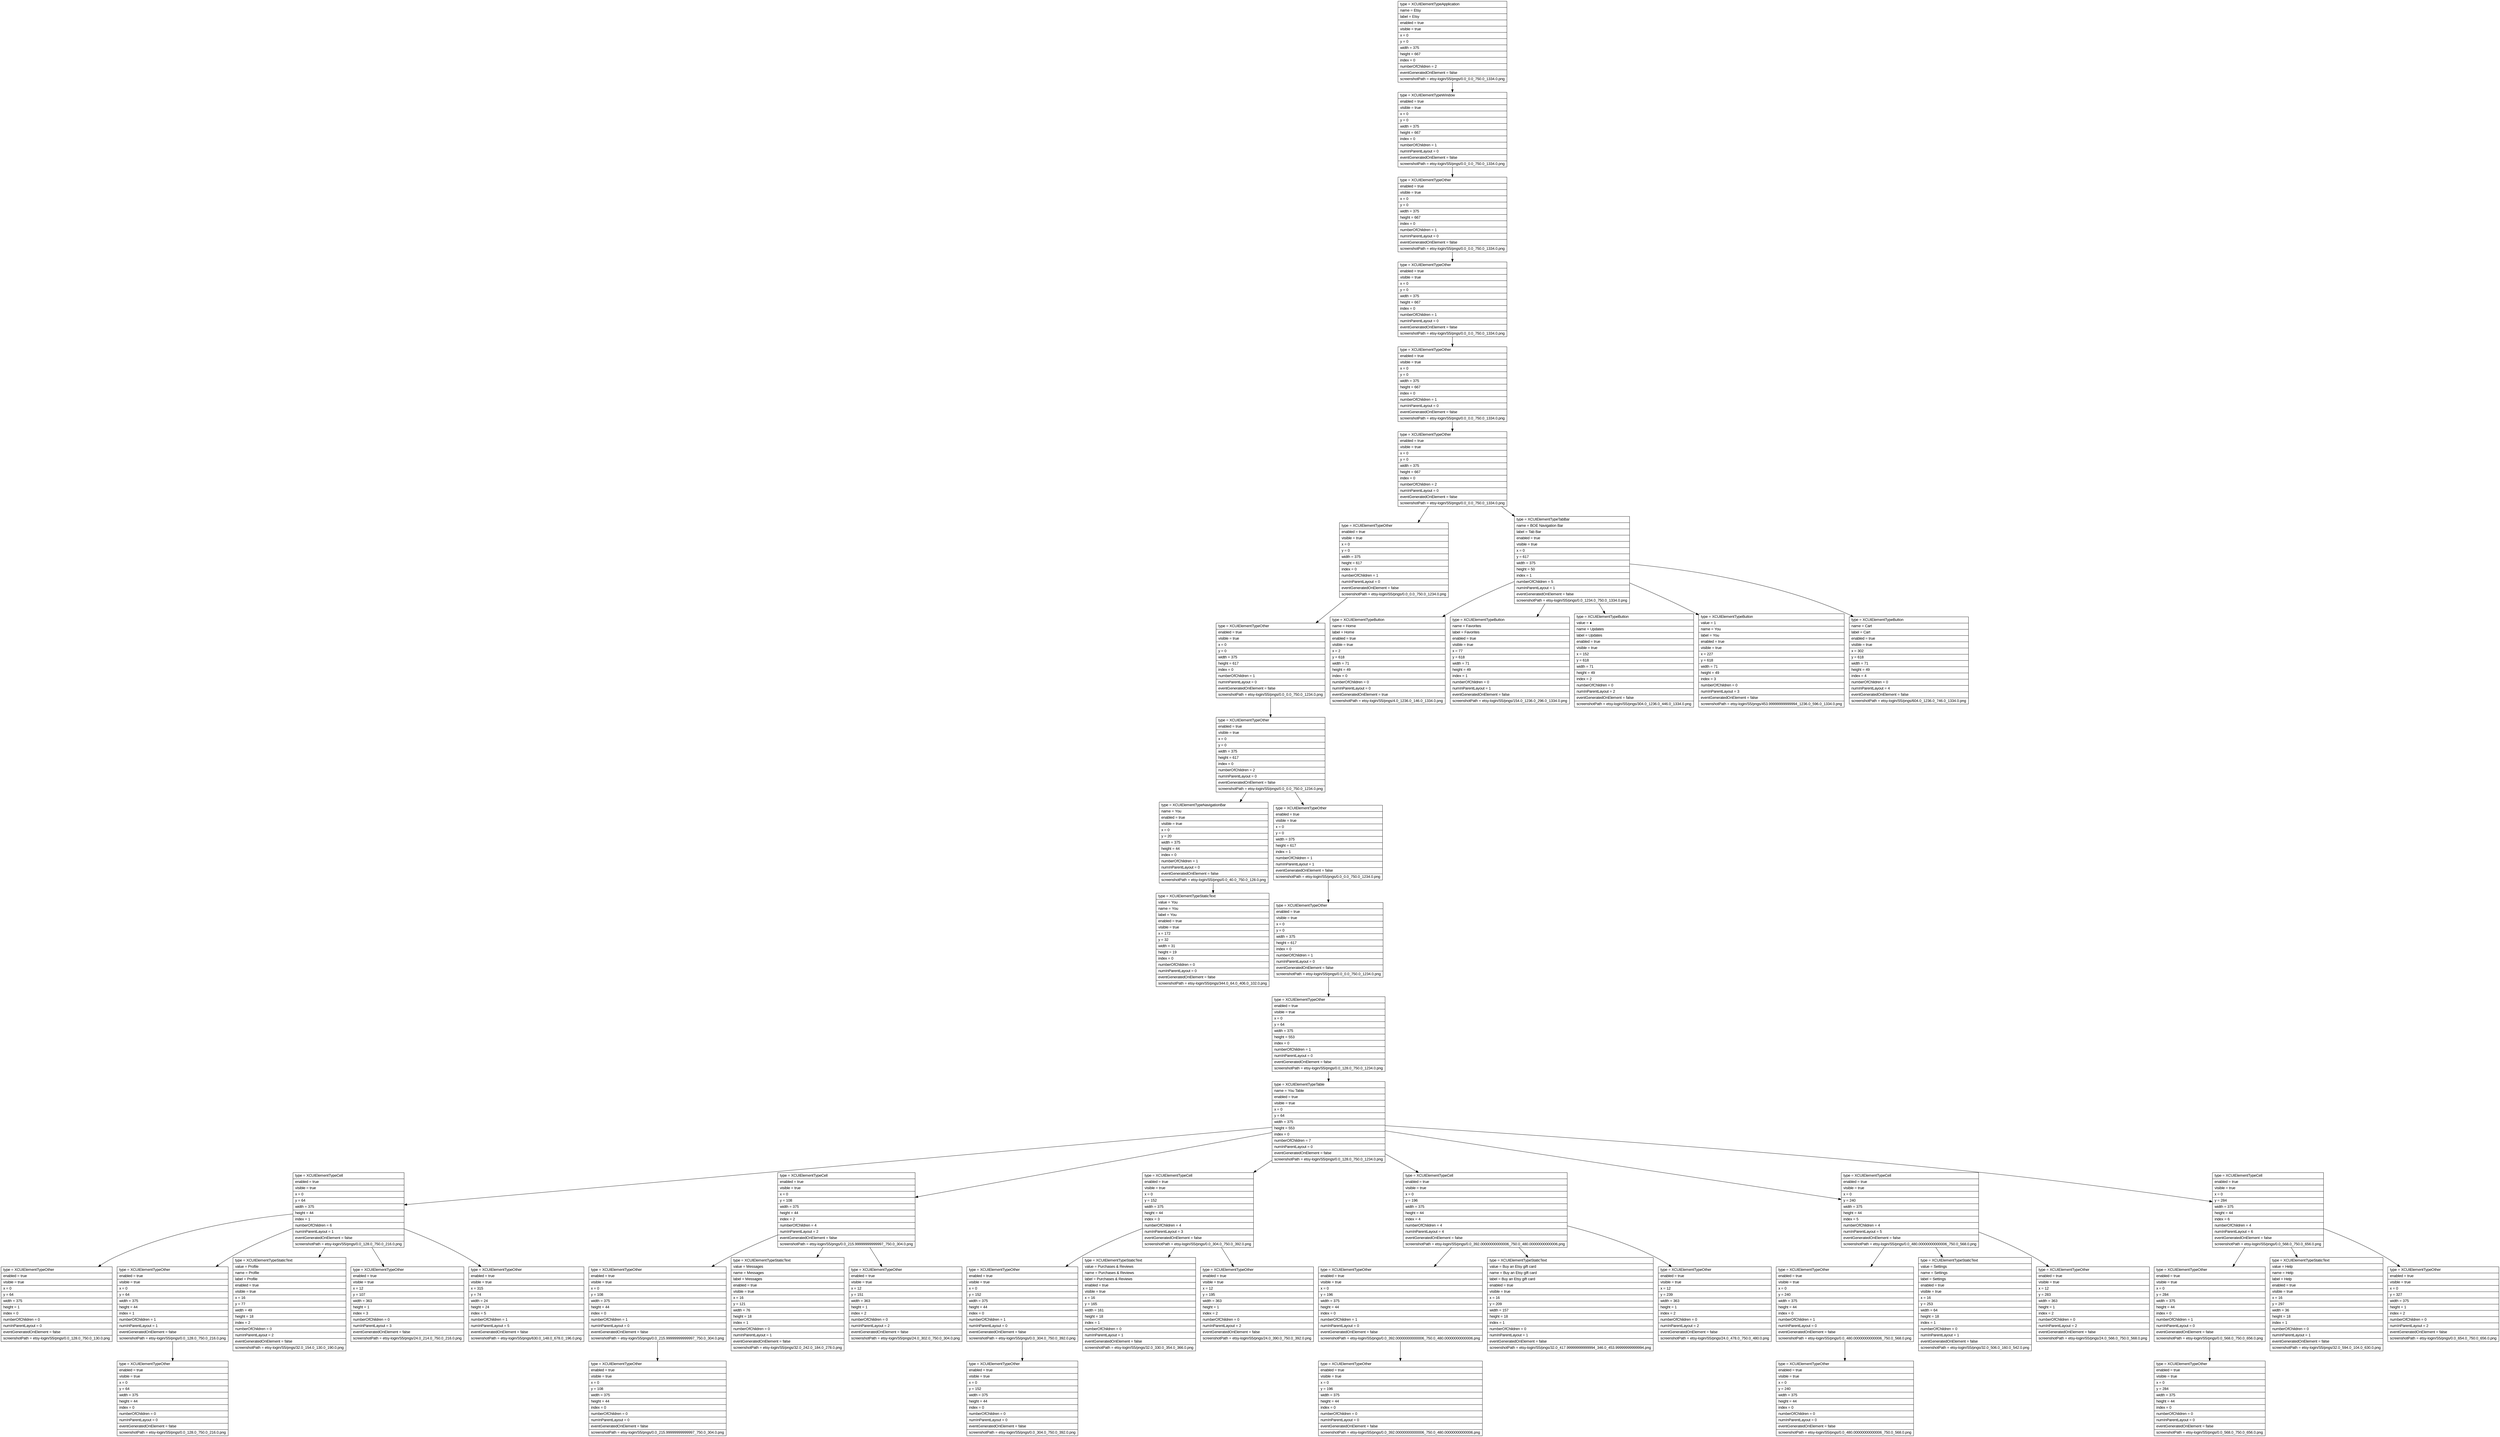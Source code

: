 digraph Layout {

	node [shape=record fontname=Arial];

	0	[label="{type = XCUIElementTypeApplication\l|name = Etsy\l|label = Etsy\l|enabled = true\l|visible = true\l|x = 0\l|y = 0\l|width = 375\l|height = 667\l|index = 0\l|numberOfChildren = 2\l|eventGeneratedOnElement = false \l|screenshotPath = etsy-login/S5/pngs/0.0_0.0_750.0_1334.0.png\l}"]
	1	[label="{type = XCUIElementTypeWindow\l|enabled = true\l|visible = true\l|x = 0\l|y = 0\l|width = 375\l|height = 667\l|index = 0\l|numberOfChildren = 1\l|numInParentLayout = 0\l|eventGeneratedOnElement = false \l|screenshotPath = etsy-login/S5/pngs/0.0_0.0_750.0_1334.0.png\l}"]
	2	[label="{type = XCUIElementTypeOther\l|enabled = true\l|visible = true\l|x = 0\l|y = 0\l|width = 375\l|height = 667\l|index = 0\l|numberOfChildren = 1\l|numInParentLayout = 0\l|eventGeneratedOnElement = false \l|screenshotPath = etsy-login/S5/pngs/0.0_0.0_750.0_1334.0.png\l}"]
	3	[label="{type = XCUIElementTypeOther\l|enabled = true\l|visible = true\l|x = 0\l|y = 0\l|width = 375\l|height = 667\l|index = 0\l|numberOfChildren = 1\l|numInParentLayout = 0\l|eventGeneratedOnElement = false \l|screenshotPath = etsy-login/S5/pngs/0.0_0.0_750.0_1334.0.png\l}"]
	4	[label="{type = XCUIElementTypeOther\l|enabled = true\l|visible = true\l|x = 0\l|y = 0\l|width = 375\l|height = 667\l|index = 0\l|numberOfChildren = 1\l|numInParentLayout = 0\l|eventGeneratedOnElement = false \l|screenshotPath = etsy-login/S5/pngs/0.0_0.0_750.0_1334.0.png\l}"]
	5	[label="{type = XCUIElementTypeOther\l|enabled = true\l|visible = true\l|x = 0\l|y = 0\l|width = 375\l|height = 667\l|index = 0\l|numberOfChildren = 2\l|numInParentLayout = 0\l|eventGeneratedOnElement = false \l|screenshotPath = etsy-login/S5/pngs/0.0_0.0_750.0_1334.0.png\l}"]
	6	[label="{type = XCUIElementTypeOther\l|enabled = true\l|visible = true\l|x = 0\l|y = 0\l|width = 375\l|height = 617\l|index = 0\l|numberOfChildren = 1\l|numInParentLayout = 0\l|eventGeneratedOnElement = false \l|screenshotPath = etsy-login/S5/pngs/0.0_0.0_750.0_1234.0.png\l}"]
	7	[label="{type = XCUIElementTypeTabBar\l|name = BOE Navigation Bar\l|label = Tab Bar\l|enabled = true\l|visible = true\l|x = 0\l|y = 617\l|width = 375\l|height = 50\l|index = 1\l|numberOfChildren = 5\l|numInParentLayout = 1\l|eventGeneratedOnElement = false \l|screenshotPath = etsy-login/S5/pngs/0.0_1234.0_750.0_1334.0.png\l}"]
	8	[label="{type = XCUIElementTypeOther\l|enabled = true\l|visible = true\l|x = 0\l|y = 0\l|width = 375\l|height = 617\l|index = 0\l|numberOfChildren = 1\l|numInParentLayout = 0\l|eventGeneratedOnElement = false \l|screenshotPath = etsy-login/S5/pngs/0.0_0.0_750.0_1234.0.png\l}"]
	9	[label="{type = XCUIElementTypeButton\l|name = Home\l|label = Home\l|enabled = true\l|visible = true\l|x = 2\l|y = 618\l|width = 71\l|height = 49\l|index = 0\l|numberOfChildren = 0\l|numInParentLayout = 0\l|eventGeneratedOnElement = true \l|screenshotPath = etsy-login/S5/pngs/4.0_1236.0_146.0_1334.0.png\l}"]
	10	[label="{type = XCUIElementTypeButton\l|name = Favorites\l|label = Favorites\l|enabled = true\l|visible = true\l|x = 77\l|y = 618\l|width = 71\l|height = 49\l|index = 1\l|numberOfChildren = 0\l|numInParentLayout = 1\l|eventGeneratedOnElement = false \l|screenshotPath = etsy-login/S5/pngs/154.0_1236.0_296.0_1334.0.png\l}"]
	11	[label="{type = XCUIElementTypeButton\l|value = ●\l|name = Updates\l|label = Updates\l|enabled = true\l|visible = true\l|x = 152\l|y = 618\l|width = 71\l|height = 49\l|index = 2\l|numberOfChildren = 0\l|numInParentLayout = 2\l|eventGeneratedOnElement = false \l|screenshotPath = etsy-login/S5/pngs/304.0_1236.0_446.0_1334.0.png\l}"]
	12	[label="{type = XCUIElementTypeButton\l|value = 1\l|name = You\l|label = You\l|enabled = true\l|visible = true\l|x = 227\l|y = 618\l|width = 71\l|height = 49\l|index = 3\l|numberOfChildren = 0\l|numInParentLayout = 3\l|eventGeneratedOnElement = false \l|screenshotPath = etsy-login/S5/pngs/453.99999999999994_1236.0_596.0_1334.0.png\l}"]
	13	[label="{type = XCUIElementTypeButton\l|name = Cart\l|label = Cart\l|enabled = true\l|visible = true\l|x = 302\l|y = 618\l|width = 71\l|height = 49\l|index = 4\l|numberOfChildren = 0\l|numInParentLayout = 4\l|eventGeneratedOnElement = false \l|screenshotPath = etsy-login/S5/pngs/604.0_1236.0_746.0_1334.0.png\l}"]
	14	[label="{type = XCUIElementTypeOther\l|enabled = true\l|visible = true\l|x = 0\l|y = 0\l|width = 375\l|height = 617\l|index = 0\l|numberOfChildren = 2\l|numInParentLayout = 0\l|eventGeneratedOnElement = false \l|screenshotPath = etsy-login/S5/pngs/0.0_0.0_750.0_1234.0.png\l}"]
	15	[label="{type = XCUIElementTypeNavigationBar\l|name = You\l|enabled = true\l|visible = true\l|x = 0\l|y = 20\l|width = 375\l|height = 44\l|index = 0\l|numberOfChildren = 1\l|numInParentLayout = 0\l|eventGeneratedOnElement = false \l|screenshotPath = etsy-login/S5/pngs/0.0_40.0_750.0_128.0.png\l}"]
	16	[label="{type = XCUIElementTypeOther\l|enabled = true\l|visible = true\l|x = 0\l|y = 0\l|width = 375\l|height = 617\l|index = 1\l|numberOfChildren = 1\l|numInParentLayout = 1\l|eventGeneratedOnElement = false \l|screenshotPath = etsy-login/S5/pngs/0.0_0.0_750.0_1234.0.png\l}"]
	17	[label="{type = XCUIElementTypeStaticText\l|value = You\l|name = You\l|label = You\l|enabled = true\l|visible = true\l|x = 172\l|y = 32\l|width = 31\l|height = 19\l|index = 0\l|numberOfChildren = 0\l|numInParentLayout = 0\l|eventGeneratedOnElement = false \l|screenshotPath = etsy-login/S5/pngs/344.0_64.0_406.0_102.0.png\l}"]
	18	[label="{type = XCUIElementTypeOther\l|enabled = true\l|visible = true\l|x = 0\l|y = 0\l|width = 375\l|height = 617\l|index = 0\l|numberOfChildren = 1\l|numInParentLayout = 0\l|eventGeneratedOnElement = false \l|screenshotPath = etsy-login/S5/pngs/0.0_0.0_750.0_1234.0.png\l}"]
	19	[label="{type = XCUIElementTypeOther\l|enabled = true\l|visible = true\l|x = 0\l|y = 64\l|width = 375\l|height = 553\l|index = 0\l|numberOfChildren = 1\l|numInParentLayout = 0\l|eventGeneratedOnElement = false \l|screenshotPath = etsy-login/S5/pngs/0.0_128.0_750.0_1234.0.png\l}"]
	20	[label="{type = XCUIElementTypeTable\l|name = You Table\l|enabled = true\l|visible = true\l|x = 0\l|y = 64\l|width = 375\l|height = 553\l|index = 0\l|numberOfChildren = 7\l|numInParentLayout = 0\l|eventGeneratedOnElement = false \l|screenshotPath = etsy-login/S5/pngs/0.0_128.0_750.0_1234.0.png\l}"]
	21	[label="{type = XCUIElementTypeCell\l|enabled = true\l|visible = true\l|x = 0\l|y = 64\l|width = 375\l|height = 44\l|index = 1\l|numberOfChildren = 6\l|numInParentLayout = 1\l|eventGeneratedOnElement = false \l|screenshotPath = etsy-login/S5/pngs/0.0_128.0_750.0_216.0.png\l}"]
	22	[label="{type = XCUIElementTypeCell\l|enabled = true\l|visible = true\l|x = 0\l|y = 108\l|width = 375\l|height = 44\l|index = 2\l|numberOfChildren = 4\l|numInParentLayout = 2\l|eventGeneratedOnElement = false \l|screenshotPath = etsy-login/S5/pngs/0.0_215.99999999999997_750.0_304.0.png\l}"]
	23	[label="{type = XCUIElementTypeCell\l|enabled = true\l|visible = true\l|x = 0\l|y = 152\l|width = 375\l|height = 44\l|index = 3\l|numberOfChildren = 4\l|numInParentLayout = 3\l|eventGeneratedOnElement = false \l|screenshotPath = etsy-login/S5/pngs/0.0_304.0_750.0_392.0.png\l}"]
	24	[label="{type = XCUIElementTypeCell\l|enabled = true\l|visible = true\l|x = 0\l|y = 196\l|width = 375\l|height = 44\l|index = 4\l|numberOfChildren = 4\l|numInParentLayout = 4\l|eventGeneratedOnElement = false \l|screenshotPath = etsy-login/S5/pngs/0.0_392.00000000000006_750.0_480.00000000000006.png\l}"]
	25	[label="{type = XCUIElementTypeCell\l|enabled = true\l|visible = true\l|x = 0\l|y = 240\l|width = 375\l|height = 44\l|index = 5\l|numberOfChildren = 4\l|numInParentLayout = 5\l|eventGeneratedOnElement = false \l|screenshotPath = etsy-login/S5/pngs/0.0_480.00000000000006_750.0_568.0.png\l}"]
	26	[label="{type = XCUIElementTypeCell\l|enabled = true\l|visible = true\l|x = 0\l|y = 284\l|width = 375\l|height = 44\l|index = 6\l|numberOfChildren = 4\l|numInParentLayout = 6\l|eventGeneratedOnElement = false \l|screenshotPath = etsy-login/S5/pngs/0.0_568.0_750.0_656.0.png\l}"]
	27	[label="{type = XCUIElementTypeOther\l|enabled = true\l|visible = true\l|x = 0\l|y = 64\l|width = 375\l|height = 1\l|index = 0\l|numberOfChildren = 0\l|numInParentLayout = 0\l|eventGeneratedOnElement = false \l|screenshotPath = etsy-login/S5/pngs/0.0_128.0_750.0_130.0.png\l}"]
	28	[label="{type = XCUIElementTypeOther\l|enabled = true\l|visible = true\l|x = 0\l|y = 64\l|width = 375\l|height = 44\l|index = 1\l|numberOfChildren = 1\l|numInParentLayout = 1\l|eventGeneratedOnElement = false \l|screenshotPath = etsy-login/S5/pngs/0.0_128.0_750.0_216.0.png\l}"]
	29	[label="{type = XCUIElementTypeStaticText\l|value = Profile\l|name = Profile\l|label = Profile\l|enabled = true\l|visible = true\l|x = 16\l|y = 77\l|width = 49\l|height = 18\l|index = 2\l|numberOfChildren = 0\l|numInParentLayout = 2\l|eventGeneratedOnElement = false \l|screenshotPath = etsy-login/S5/pngs/32.0_154.0_130.0_190.0.png\l}"]
	30	[label="{type = XCUIElementTypeOther\l|enabled = true\l|visible = true\l|x = 12\l|y = 107\l|width = 363\l|height = 1\l|index = 3\l|numberOfChildren = 0\l|numInParentLayout = 3\l|eventGeneratedOnElement = false \l|screenshotPath = etsy-login/S5/pngs/24.0_214.0_750.0_216.0.png\l}"]
	31	[label="{type = XCUIElementTypeOther\l|enabled = true\l|visible = true\l|x = 315\l|y = 74\l|width = 24\l|height = 24\l|index = 5\l|numberOfChildren = 1\l|numInParentLayout = 5\l|eventGeneratedOnElement = false \l|screenshotPath = etsy-login/S5/pngs/630.0_148.0_678.0_196.0.png\l}"]
	32	[label="{type = XCUIElementTypeOther\l|enabled = true\l|visible = true\l|x = 0\l|y = 108\l|width = 375\l|height = 44\l|index = 0\l|numberOfChildren = 1\l|numInParentLayout = 0\l|eventGeneratedOnElement = false \l|screenshotPath = etsy-login/S5/pngs/0.0_215.99999999999997_750.0_304.0.png\l}"]
	33	[label="{type = XCUIElementTypeStaticText\l|value = Messages\l|name = Messages\l|label = Messages\l|enabled = true\l|visible = true\l|x = 16\l|y = 121\l|width = 76\l|height = 18\l|index = 1\l|numberOfChildren = 0\l|numInParentLayout = 1\l|eventGeneratedOnElement = false \l|screenshotPath = etsy-login/S5/pngs/32.0_242.0_184.0_278.0.png\l}"]
	34	[label="{type = XCUIElementTypeOther\l|enabled = true\l|visible = true\l|x = 12\l|y = 151\l|width = 363\l|height = 1\l|index = 2\l|numberOfChildren = 0\l|numInParentLayout = 2\l|eventGeneratedOnElement = false \l|screenshotPath = etsy-login/S5/pngs/24.0_302.0_750.0_304.0.png\l}"]
	35	[label="{type = XCUIElementTypeOther\l|enabled = true\l|visible = true\l|x = 0\l|y = 152\l|width = 375\l|height = 44\l|index = 0\l|numberOfChildren = 1\l|numInParentLayout = 0\l|eventGeneratedOnElement = false \l|screenshotPath = etsy-login/S5/pngs/0.0_304.0_750.0_392.0.png\l}"]
	36	[label="{type = XCUIElementTypeStaticText\l|value = Purchases & Reviews\l|name = Purchases & Reviews\l|label = Purchases & Reviews\l|enabled = true\l|visible = true\l|x = 16\l|y = 165\l|width = 161\l|height = 18\l|index = 1\l|numberOfChildren = 0\l|numInParentLayout = 1\l|eventGeneratedOnElement = false \l|screenshotPath = etsy-login/S5/pngs/32.0_330.0_354.0_366.0.png\l}"]
	37	[label="{type = XCUIElementTypeOther\l|enabled = true\l|visible = true\l|x = 12\l|y = 195\l|width = 363\l|height = 1\l|index = 2\l|numberOfChildren = 0\l|numInParentLayout = 2\l|eventGeneratedOnElement = false \l|screenshotPath = etsy-login/S5/pngs/24.0_390.0_750.0_392.0.png\l}"]
	38	[label="{type = XCUIElementTypeOther\l|enabled = true\l|visible = true\l|x = 0\l|y = 196\l|width = 375\l|height = 44\l|index = 0\l|numberOfChildren = 1\l|numInParentLayout = 0\l|eventGeneratedOnElement = false \l|screenshotPath = etsy-login/S5/pngs/0.0_392.00000000000006_750.0_480.00000000000006.png\l}"]
	39	[label="{type = XCUIElementTypeStaticText\l|value = Buy an Etsy gift card\l|name = Buy an Etsy gift card\l|label = Buy an Etsy gift card\l|enabled = true\l|visible = true\l|x = 16\l|y = 209\l|width = 157\l|height = 18\l|index = 1\l|numberOfChildren = 0\l|numInParentLayout = 1\l|eventGeneratedOnElement = false \l|screenshotPath = etsy-login/S5/pngs/32.0_417.99999999999994_346.0_453.99999999999994.png\l}"]
	40	[label="{type = XCUIElementTypeOther\l|enabled = true\l|visible = true\l|x = 12\l|y = 239\l|width = 363\l|height = 1\l|index = 2\l|numberOfChildren = 0\l|numInParentLayout = 2\l|eventGeneratedOnElement = false \l|screenshotPath = etsy-login/S5/pngs/24.0_478.0_750.0_480.0.png\l}"]
	41	[label="{type = XCUIElementTypeOther\l|enabled = true\l|visible = true\l|x = 0\l|y = 240\l|width = 375\l|height = 44\l|index = 0\l|numberOfChildren = 1\l|numInParentLayout = 0\l|eventGeneratedOnElement = false \l|screenshotPath = etsy-login/S5/pngs/0.0_480.00000000000006_750.0_568.0.png\l}"]
	42	[label="{type = XCUIElementTypeStaticText\l|value = Settings\l|name = Settings\l|label = Settings\l|enabled = true\l|visible = true\l|x = 16\l|y = 253\l|width = 64\l|height = 18\l|index = 1\l|numberOfChildren = 0\l|numInParentLayout = 1\l|eventGeneratedOnElement = false \l|screenshotPath = etsy-login/S5/pngs/32.0_506.0_160.0_542.0.png\l}"]
	43	[label="{type = XCUIElementTypeOther\l|enabled = true\l|visible = true\l|x = 12\l|y = 283\l|width = 363\l|height = 1\l|index = 2\l|numberOfChildren = 0\l|numInParentLayout = 2\l|eventGeneratedOnElement = false \l|screenshotPath = etsy-login/S5/pngs/24.0_566.0_750.0_568.0.png\l}"]
	44	[label="{type = XCUIElementTypeOther\l|enabled = true\l|visible = true\l|x = 0\l|y = 284\l|width = 375\l|height = 44\l|index = 0\l|numberOfChildren = 1\l|numInParentLayout = 0\l|eventGeneratedOnElement = false \l|screenshotPath = etsy-login/S5/pngs/0.0_568.0_750.0_656.0.png\l}"]
	45	[label="{type = XCUIElementTypeStaticText\l|value = Help\l|name = Help\l|label = Help\l|enabled = true\l|visible = true\l|x = 16\l|y = 297\l|width = 36\l|height = 18\l|index = 1\l|numberOfChildren = 0\l|numInParentLayout = 1\l|eventGeneratedOnElement = false \l|screenshotPath = etsy-login/S5/pngs/32.0_594.0_104.0_630.0.png\l}"]
	46	[label="{type = XCUIElementTypeOther\l|enabled = true\l|visible = true\l|x = 0\l|y = 327\l|width = 375\l|height = 1\l|index = 2\l|numberOfChildren = 0\l|numInParentLayout = 2\l|eventGeneratedOnElement = false \l|screenshotPath = etsy-login/S5/pngs/0.0_654.0_750.0_656.0.png\l}"]
	47	[label="{type = XCUIElementTypeOther\l|enabled = true\l|visible = true\l|x = 0\l|y = 64\l|width = 375\l|height = 44\l|index = 0\l|numberOfChildren = 0\l|numInParentLayout = 0\l|eventGeneratedOnElement = false \l|screenshotPath = etsy-login/S5/pngs/0.0_128.0_750.0_216.0.png\l}"]
	48	[label="{type = XCUIElementTypeOther\l|enabled = true\l|visible = true\l|x = 0\l|y = 108\l|width = 375\l|height = 44\l|index = 0\l|numberOfChildren = 0\l|numInParentLayout = 0\l|eventGeneratedOnElement = false \l|screenshotPath = etsy-login/S5/pngs/0.0_215.99999999999997_750.0_304.0.png\l}"]
	49	[label="{type = XCUIElementTypeOther\l|enabled = true\l|visible = true\l|x = 0\l|y = 152\l|width = 375\l|height = 44\l|index = 0\l|numberOfChildren = 0\l|numInParentLayout = 0\l|eventGeneratedOnElement = false \l|screenshotPath = etsy-login/S5/pngs/0.0_304.0_750.0_392.0.png\l}"]
	50	[label="{type = XCUIElementTypeOther\l|enabled = true\l|visible = true\l|x = 0\l|y = 196\l|width = 375\l|height = 44\l|index = 0\l|numberOfChildren = 0\l|numInParentLayout = 0\l|eventGeneratedOnElement = false \l|screenshotPath = etsy-login/S5/pngs/0.0_392.00000000000006_750.0_480.00000000000006.png\l}"]
	51	[label="{type = XCUIElementTypeOther\l|enabled = true\l|visible = true\l|x = 0\l|y = 240\l|width = 375\l|height = 44\l|index = 0\l|numberOfChildren = 0\l|numInParentLayout = 0\l|eventGeneratedOnElement = false \l|screenshotPath = etsy-login/S5/pngs/0.0_480.00000000000006_750.0_568.0.png\l}"]
	52	[label="{type = XCUIElementTypeOther\l|enabled = true\l|visible = true\l|x = 0\l|y = 284\l|width = 375\l|height = 44\l|index = 0\l|numberOfChildren = 0\l|numInParentLayout = 0\l|eventGeneratedOnElement = false \l|screenshotPath = etsy-login/S5/pngs/0.0_568.0_750.0_656.0.png\l}"]


	0 -> 1
	1 -> 2
	2 -> 3
	3 -> 4
	4 -> 5
	5 -> 6
	5 -> 7
	6 -> 8
	7 -> 9
	7 -> 10
	7 -> 11
	7 -> 12
	7 -> 13
	8 -> 14
	14 -> 15
	14 -> 16
	15 -> 17
	16 -> 18
	18 -> 19
	19 -> 20
	20 -> 21
	20 -> 22
	20 -> 23
	20 -> 24
	20 -> 25
	20 -> 26
	21 -> 27
	21 -> 28
	21 -> 29
	21 -> 30
	21 -> 31
	22 -> 32
	22 -> 33
	22 -> 34
	23 -> 35
	23 -> 36
	23 -> 37
	24 -> 38
	24 -> 39
	24 -> 40
	25 -> 41
	25 -> 42
	25 -> 43
	26 -> 44
	26 -> 45
	26 -> 46
	28 -> 47
	32 -> 48
	35 -> 49
	38 -> 50
	41 -> 51
	44 -> 52


}